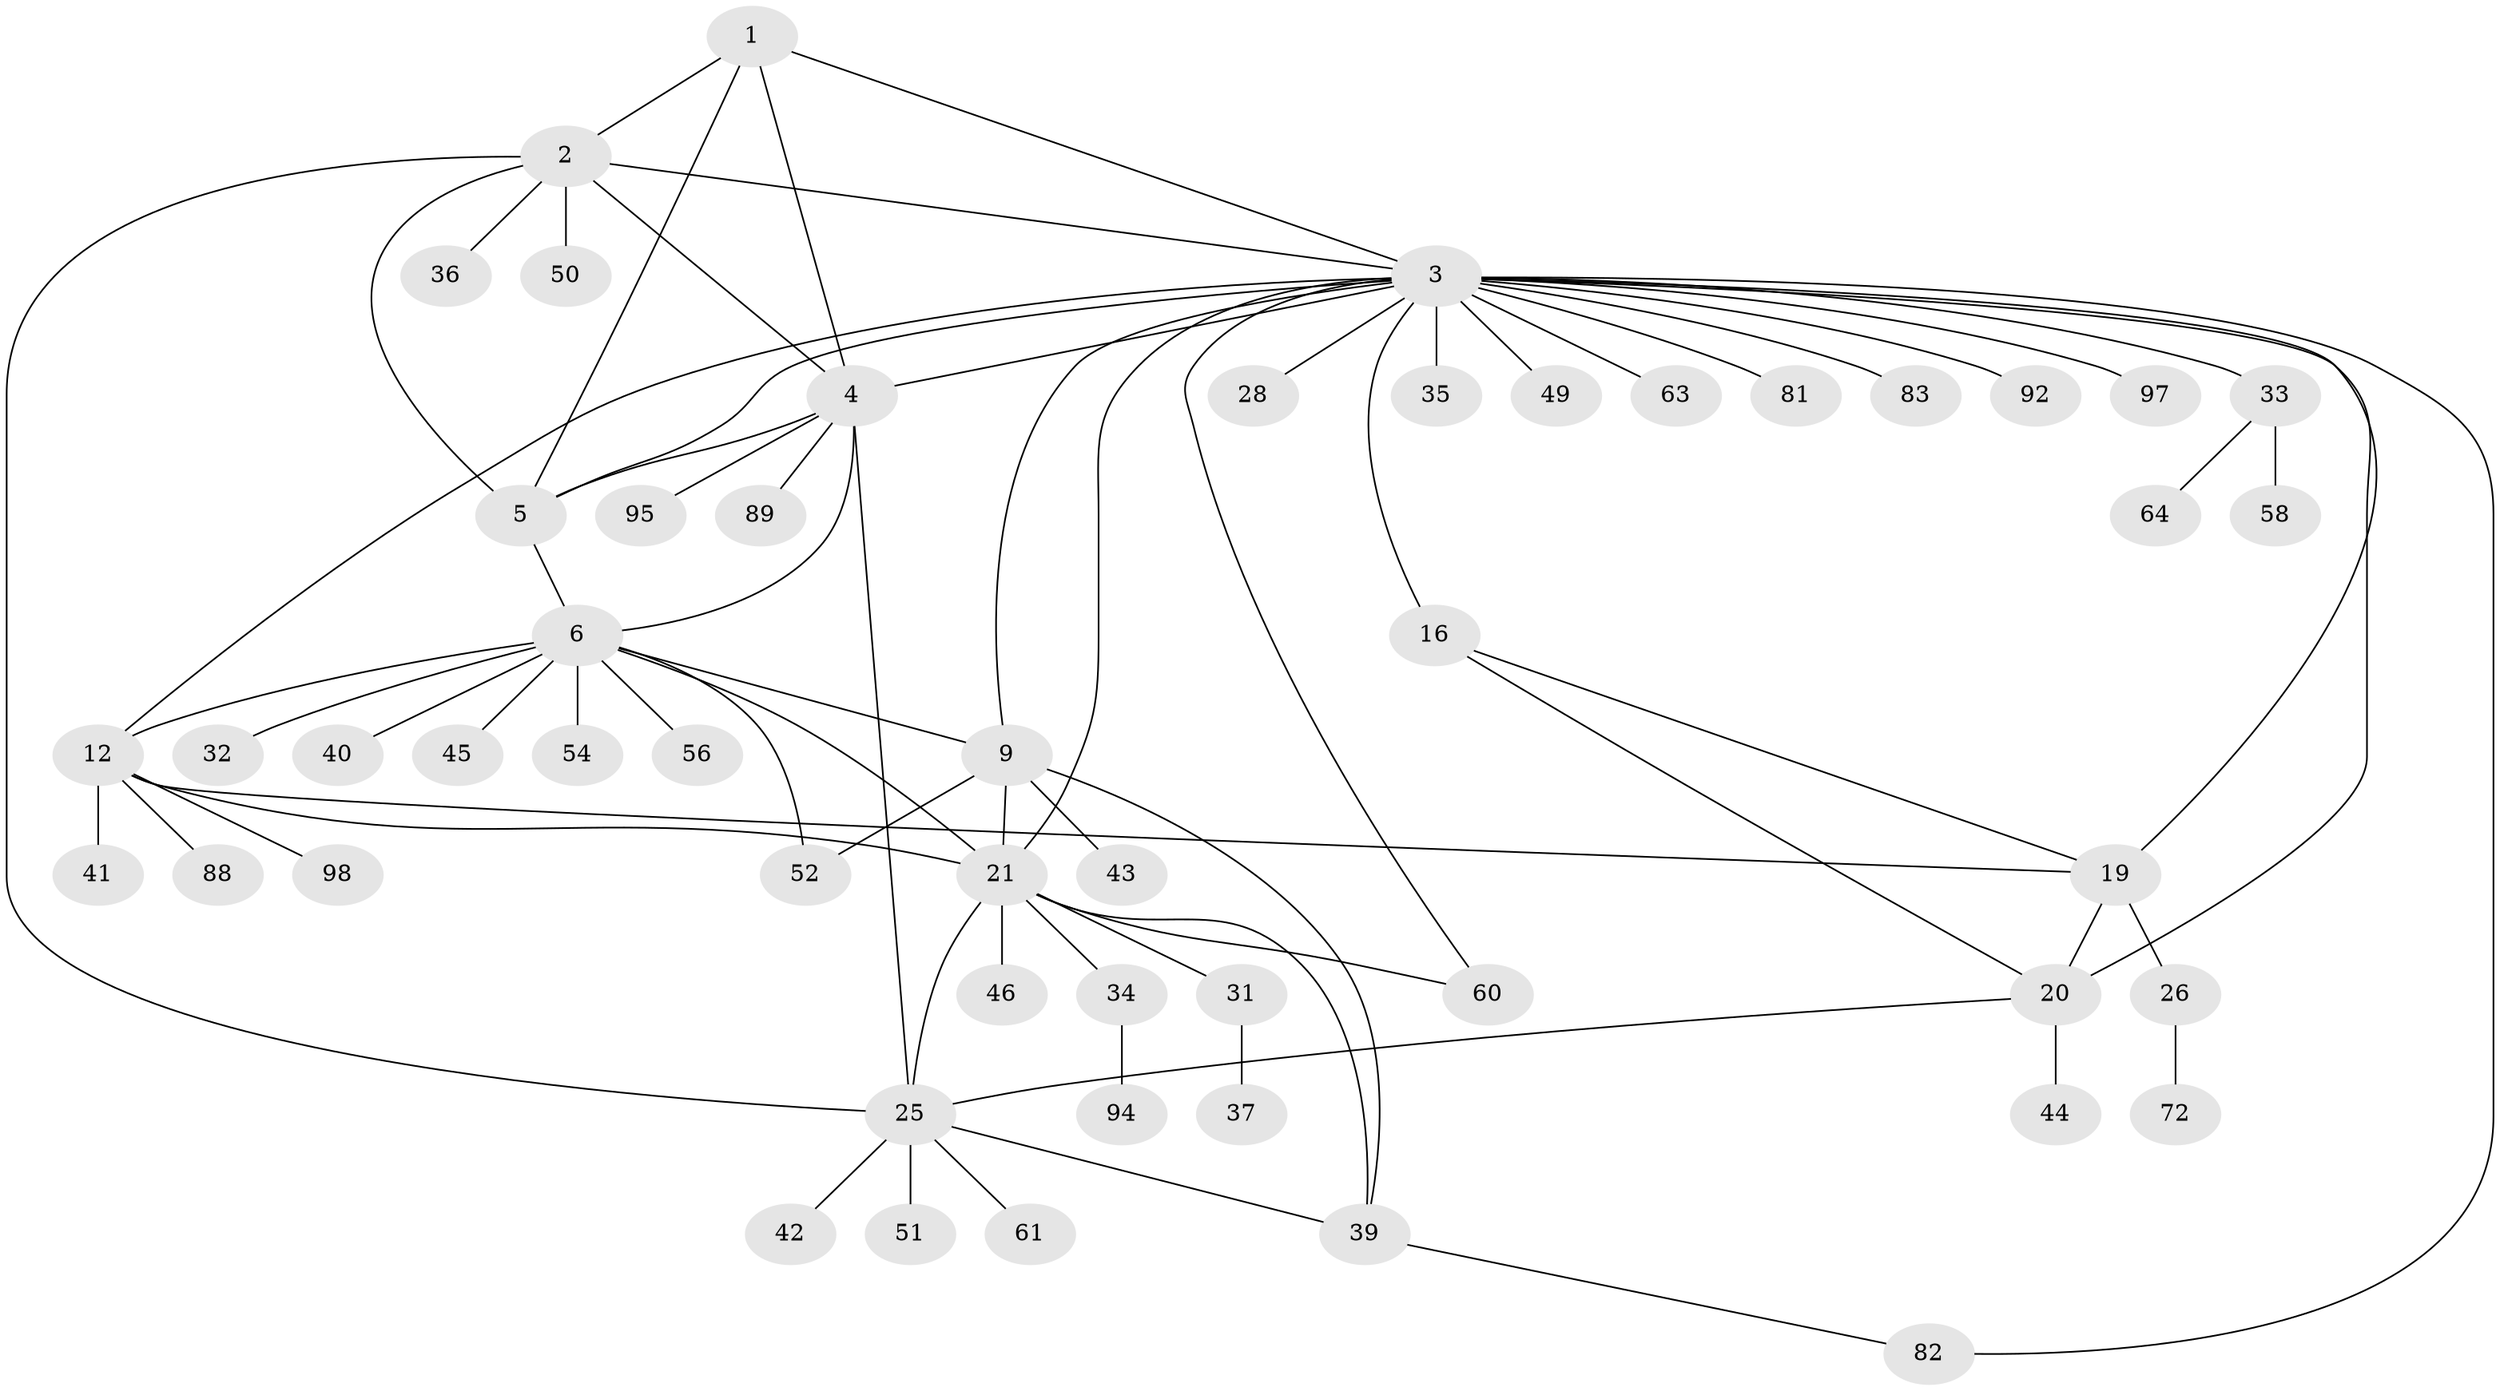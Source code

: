 // original degree distribution, {4: 0.019230769230769232, 9: 0.038461538461538464, 5: 0.019230769230769232, 7: 0.057692307692307696, 6: 0.057692307692307696, 10: 0.028846153846153848, 13: 0.019230769230769232, 8: 0.009615384615384616, 2: 0.15384615384615385, 1: 0.5288461538461539, 3: 0.0673076923076923}
// Generated by graph-tools (version 1.1) at 2025/16/03/09/25 04:16:09]
// undirected, 52 vertices, 75 edges
graph export_dot {
graph [start="1"]
  node [color=gray90,style=filled];
  1;
  2 [super="+84+85+67"];
  3 [super="+17"];
  4;
  5;
  6 [super="+8+87+47+53+7"];
  9 [super="+10"];
  12 [super="+29+13"];
  16 [super="+65+91+57"];
  19;
  20 [super="+78+38"];
  21 [super="+23+73+22"];
  25 [super="+48+93+102"];
  26;
  28;
  31;
  32;
  33;
  34;
  35;
  36;
  37 [super="+66+69"];
  39 [super="+59"];
  40;
  41;
  42;
  43;
  44;
  45;
  46;
  49;
  50;
  51;
  52;
  54;
  56;
  58;
  60;
  61;
  63;
  64;
  72;
  81;
  82 [super="+96"];
  83;
  88;
  89;
  92;
  94;
  95;
  97;
  98;
  1 -- 2;
  1 -- 3;
  1 -- 4;
  1 -- 5;
  2 -- 3;
  2 -- 4;
  2 -- 5;
  2 -- 36;
  2 -- 50;
  2 -- 25;
  3 -- 4;
  3 -- 5;
  3 -- 35;
  3 -- 82;
  3 -- 92;
  3 -- 21 [weight=2];
  3 -- 33;
  3 -- 97;
  3 -- 9;
  3 -- 12;
  3 -- 28;
  3 -- 16 [weight=2];
  3 -- 49;
  3 -- 81;
  3 -- 19 [weight=2];
  3 -- 20 [weight=2];
  3 -- 83;
  3 -- 60;
  3 -- 63;
  4 -- 5;
  4 -- 89;
  4 -- 95;
  4 -- 25;
  4 -- 6 [weight=2];
  5 -- 6;
  6 -- 9 [weight=6];
  6 -- 40 [weight=2];
  6 -- 56;
  6 -- 32;
  6 -- 12 [weight=6];
  6 -- 45;
  6 -- 52;
  6 -- 21;
  6 -- 54;
  9 -- 39;
  9 -- 21;
  9 -- 52;
  9 -- 43;
  12 -- 88;
  12 -- 98;
  12 -- 19;
  12 -- 21;
  12 -- 41;
  16 -- 19;
  16 -- 20;
  19 -- 20;
  19 -- 26;
  20 -- 25;
  20 -- 44;
  21 -- 25 [weight=4];
  21 -- 34;
  21 -- 60;
  21 -- 46;
  21 -- 31;
  21 -- 39;
  25 -- 39;
  25 -- 42;
  25 -- 51;
  25 -- 61;
  26 -- 72;
  31 -- 37;
  33 -- 58;
  33 -- 64;
  34 -- 94;
  39 -- 82;
}
